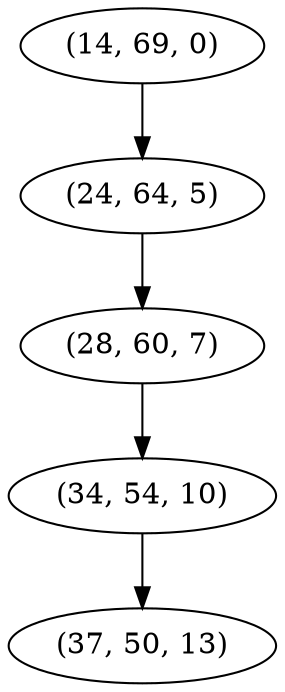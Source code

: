 digraph tree {
    "(14, 69, 0)";
    "(24, 64, 5)";
    "(28, 60, 7)";
    "(34, 54, 10)";
    "(37, 50, 13)";
    "(14, 69, 0)" -> "(24, 64, 5)";
    "(24, 64, 5)" -> "(28, 60, 7)";
    "(28, 60, 7)" -> "(34, 54, 10)";
    "(34, 54, 10)" -> "(37, 50, 13)";
}
